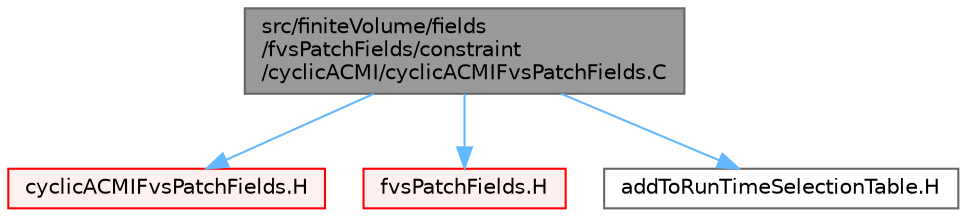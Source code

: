 digraph "src/finiteVolume/fields/fvsPatchFields/constraint/cyclicACMI/cyclicACMIFvsPatchFields.C"
{
 // LATEX_PDF_SIZE
  bgcolor="transparent";
  edge [fontname=Helvetica,fontsize=10,labelfontname=Helvetica,labelfontsize=10];
  node [fontname=Helvetica,fontsize=10,shape=box,height=0.2,width=0.4];
  Node1 [id="Node000001",label="src/finiteVolume/fields\l/fvsPatchFields/constraint\l/cyclicACMI/cyclicACMIFvsPatchFields.C",height=0.2,width=0.4,color="gray40", fillcolor="grey60", style="filled", fontcolor="black",tooltip=" "];
  Node1 -> Node2 [id="edge1_Node000001_Node000002",color="steelblue1",style="solid",tooltip=" "];
  Node2 [id="Node000002",label="cyclicACMIFvsPatchFields.H",height=0.2,width=0.4,color="red", fillcolor="#FFF0F0", style="filled",URL="$cyclicACMIFvsPatchFields_8H.html",tooltip=" "];
  Node1 -> Node355 [id="edge2_Node000001_Node000355",color="steelblue1",style="solid",tooltip=" "];
  Node355 [id="Node000355",label="fvsPatchFields.H",height=0.2,width=0.4,color="red", fillcolor="#FFF0F0", style="filled",URL="$fvsPatchFields_8H.html",tooltip=" "];
  Node1 -> Node357 [id="edge3_Node000001_Node000357",color="steelblue1",style="solid",tooltip=" "];
  Node357 [id="Node000357",label="addToRunTimeSelectionTable.H",height=0.2,width=0.4,color="grey40", fillcolor="white", style="filled",URL="$addToRunTimeSelectionTable_8H.html",tooltip="Macros for easy insertion into run-time selection tables."];
}
